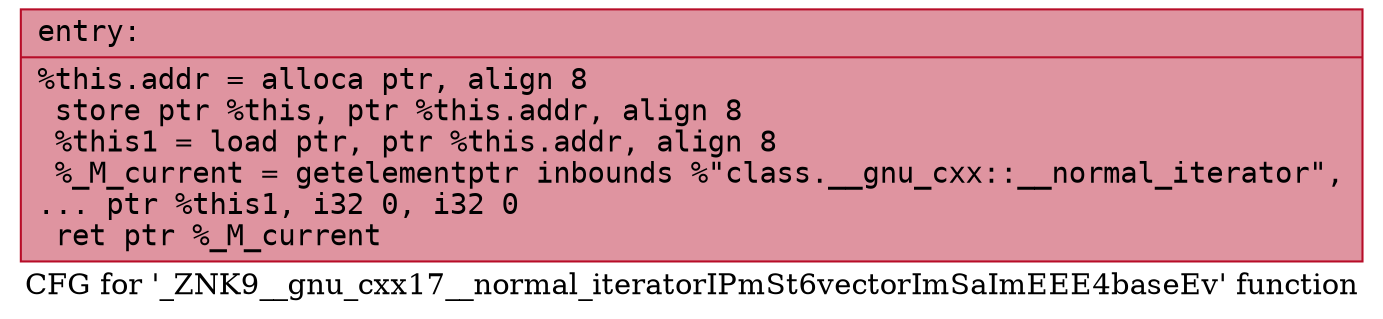 digraph "CFG for '_ZNK9__gnu_cxx17__normal_iteratorIPmSt6vectorImSaImEEE4baseEv' function" {
	label="CFG for '_ZNK9__gnu_cxx17__normal_iteratorIPmSt6vectorImSaImEEE4baseEv' function";

	Node0x556c3c83ebd0 [shape=record,color="#b70d28ff", style=filled, fillcolor="#b70d2870" fontname="Courier",label="{entry:\l|  %this.addr = alloca ptr, align 8\l  store ptr %this, ptr %this.addr, align 8\l  %this1 = load ptr, ptr %this.addr, align 8\l  %_M_current = getelementptr inbounds %\"class.__gnu_cxx::__normal_iterator\",\l... ptr %this1, i32 0, i32 0\l  ret ptr %_M_current\l}"];
}
